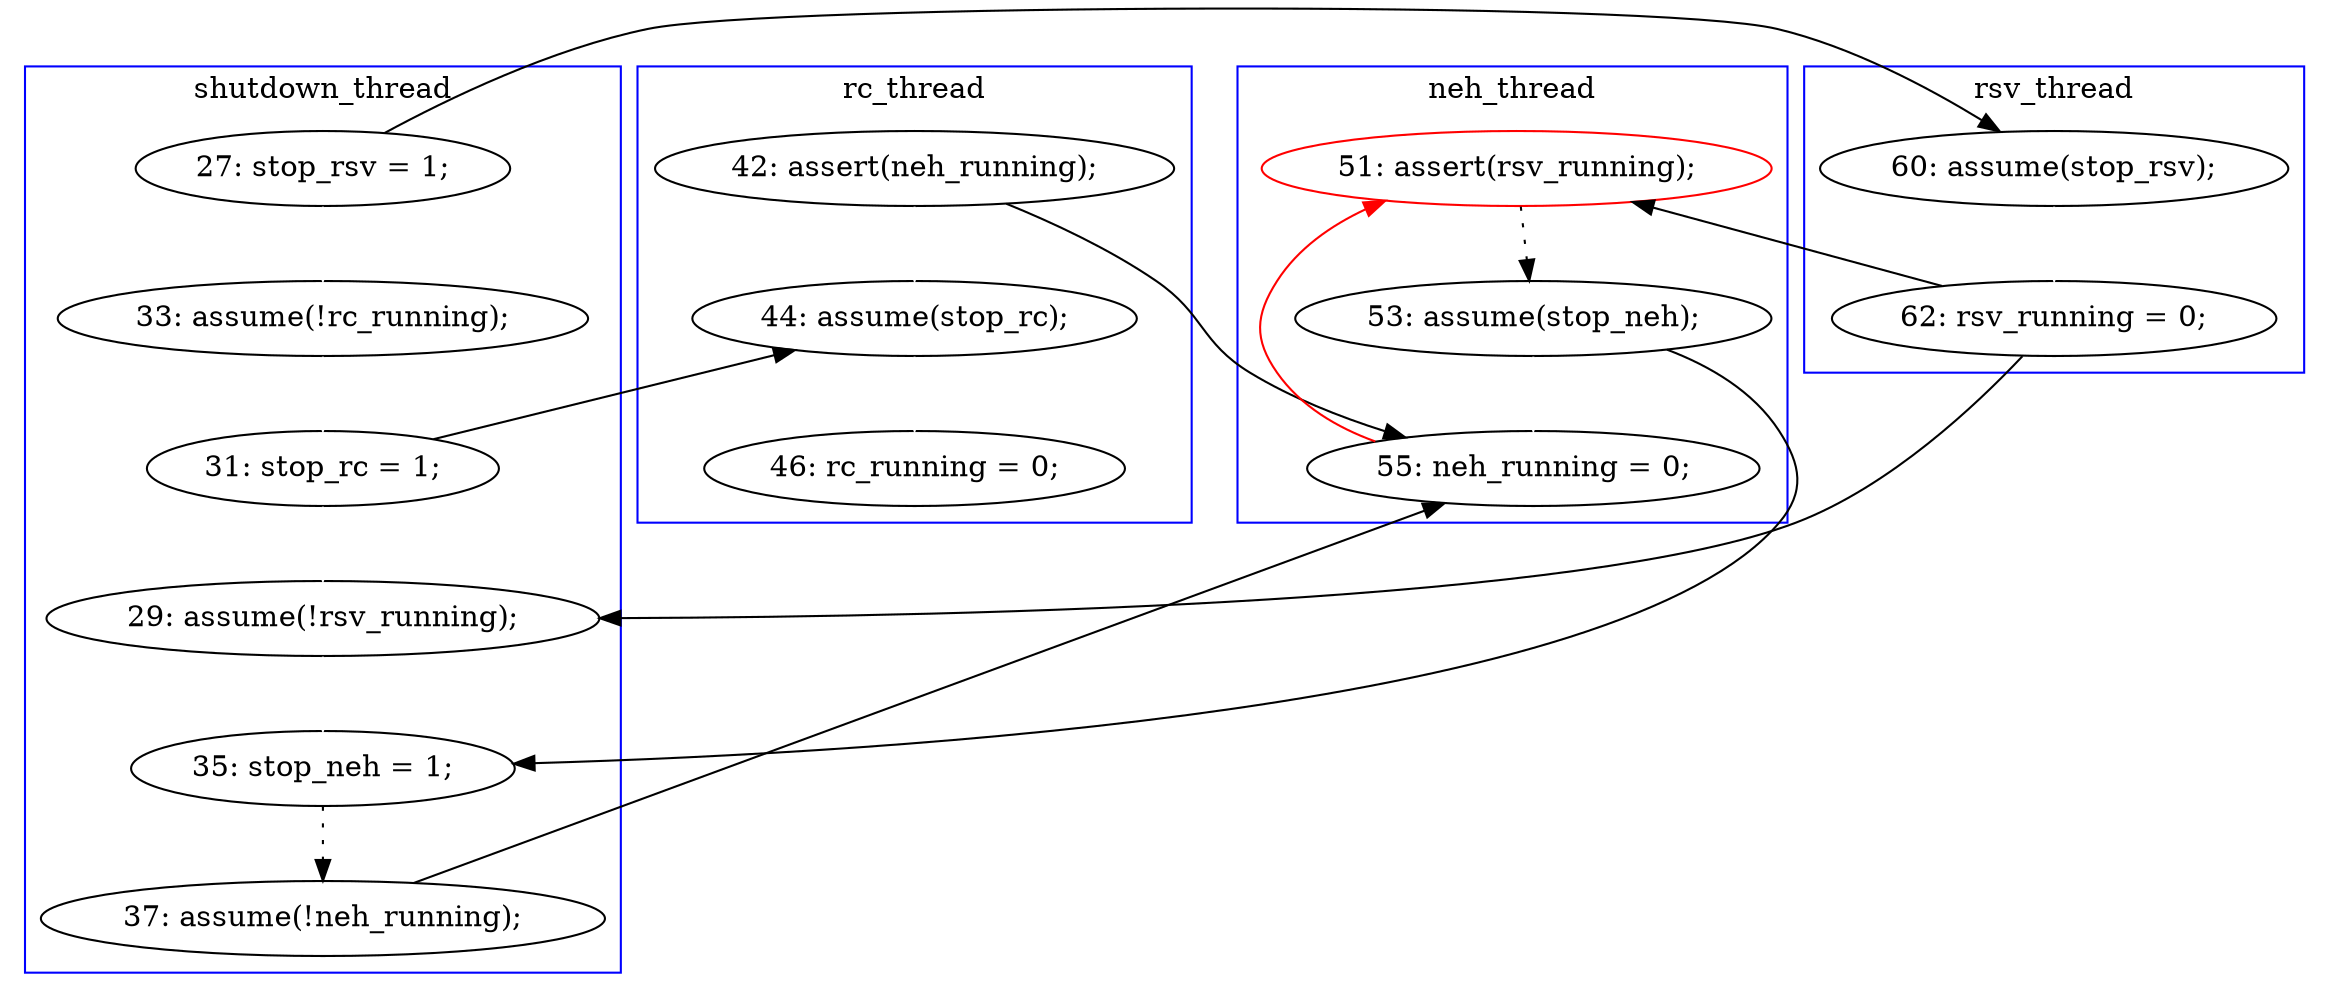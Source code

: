 digraph Counterexample {
	23 -> 26 [color = black, style = solid, constraint = false]
	11 -> 30 [color = black, style = solid, constraint = false]
	15 -> 17 [color = black, style = solid, constraint = false]
	17 -> 19 [color = white, style = solid]
	20 -> 23 [color = black, style = dotted]
	30 -> 20 [color = red, style = solid, constraint = false]
	11 -> 35 [color = white, style = solid]
	15 -> 21 [color = white, style = solid]
	23 -> 30 [color = white, style = solid]
	27 -> 30 [color = black, style = solid, constraint = false]
	21 -> 22 [color = white, style = solid]
	22 -> 25 [color = white, style = solid]
	25 -> 26 [color = white, style = solid]
	26 -> 27 [color = black, style = dotted]
	35 -> 37 [color = white, style = solid]
	19 -> 25 [color = black, style = solid, constraint = false]
	22 -> 35 [color = black, style = solid, constraint = false]
	19 -> 20 [color = black, style = solid, constraint = false]
	subgraph cluster3 {
		label = neh_thread
		color = blue
		23  [label = "53: assume(stop_neh);"]
		20  [label = "51: assert(rsv_running);", color = red]
		30  [label = "55: neh_running = 0;"]
	}
	subgraph cluster4 {
		label = rsv_thread
		color = blue
		17  [label = "60: assume(stop_rsv);"]
		19  [label = "62: rsv_running = 0;"]
	}
	subgraph cluster1 {
		label = shutdown_thread
		color = blue
		22  [label = "31: stop_rc = 1;"]
		27  [label = "37: assume(!neh_running);"]
		21  [label = "33: assume(!rc_running);"]
		26  [label = "35: stop_neh = 1;"]
		25  [label = "29: assume(!rsv_running);"]
		15  [label = "27: stop_rsv = 1;"]
	}
	subgraph cluster2 {
		label = rc_thread
		color = blue
		11  [label = "42: assert(neh_running);"]
		37  [label = "46: rc_running = 0;"]
		35  [label = "44: assume(stop_rc);"]
	}
}